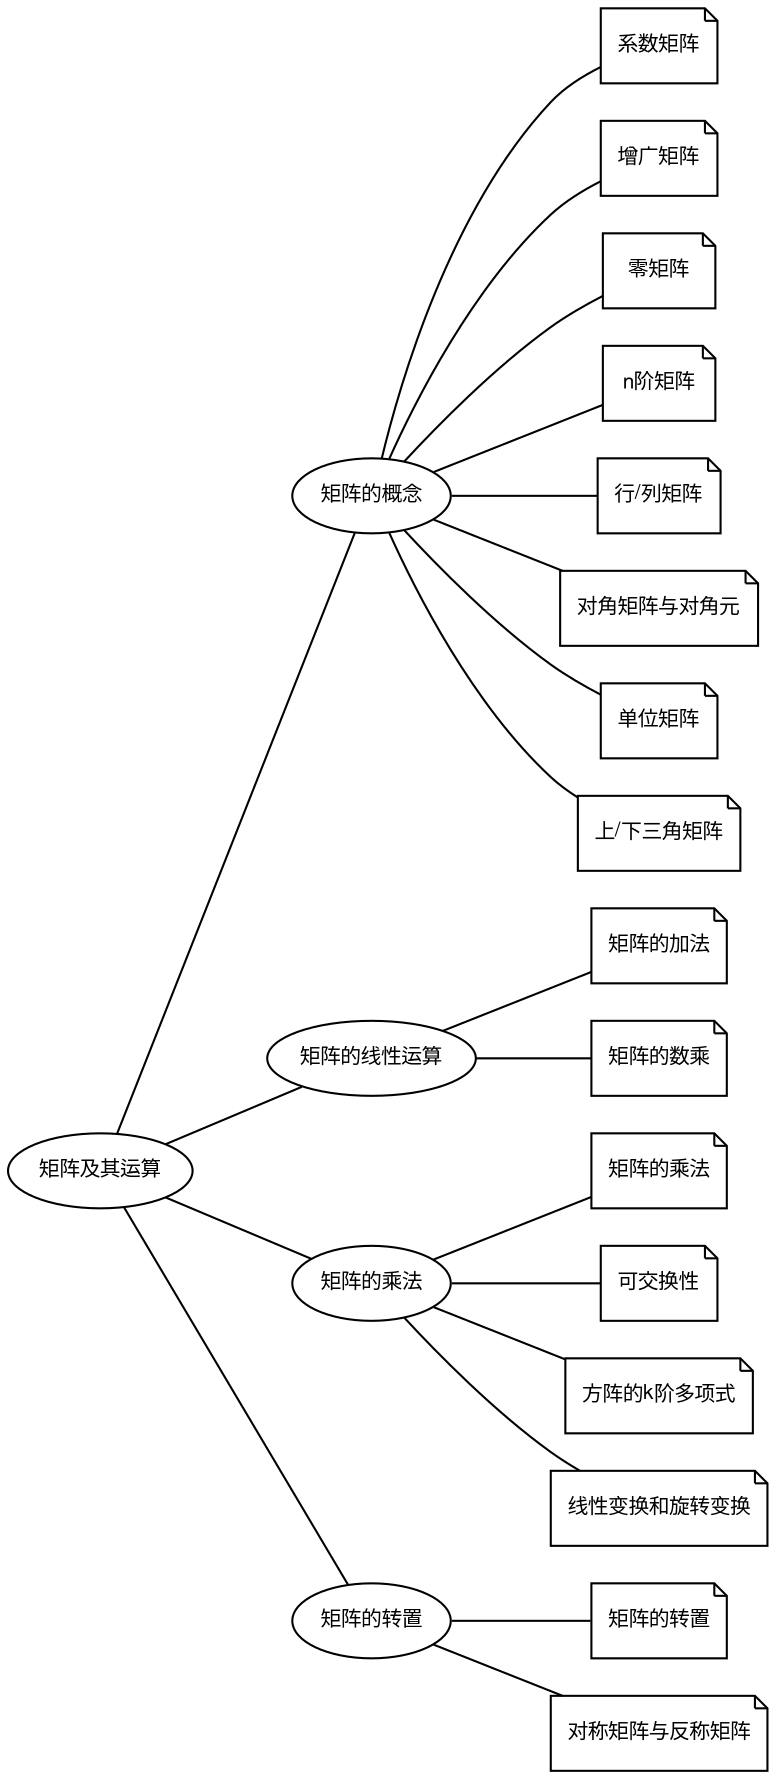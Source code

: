 graph g {
    fontname="Helvetica,Arial,sans-serif"
    node [fontname="Helvetica,Arial,sans-serif"]
    edge [fontname="Helvetica,Arial,sans-serif"]
    rankdir="LR"
    node [fontsize=10, height=0.5]
    edge [arrowhead=none, weight=50,constraint=true,weight=1000]
    "title" [ label="矩阵及其运算" ]
    "title1" [ label="矩阵的概念" ]
    "title" -- "title1"
    "note1.1" [ label="系数矩阵", shape = "note" ]
    "note1.2" [ label="增广矩阵", shape = "note" ]
    "note1.3" [ label="零矩阵", shape = "note" ]
    "note1.4" [ label="n阶矩阵", shape = "note" ]
    "note1.5" [ label="行/列矩阵", shape = "note" ]
    "note1.6" [ label="对角矩阵与对角元", shape = "note" ]
    "note1.7" [ label="单位矩阵", shape = "note" ]
    "note1.8" [ label="上/下三角矩阵", shape = "note" ]
    "title1" -- "note1.1"
    "title1" -- "note1.2"
    "title1" -- "note1.3"
    "title1" -- "note1.4"
    "title1" -- "note1.5"
    "title1" -- "note1.6"
    "title1" -- "note1.7"
    "title1" -- "note1.8"
    "title2" [ label="矩阵的线性运算" ]
    "title" -- "title2"
    "note2.1" [ label="矩阵的加法", shape = "note" ]
    "note2.2" [ label="矩阵的数乘", shape = "note" ]
    "title2" -- "note2.1"
    "title2" -- "note2.2"
    "title3" [ label="矩阵的乘法" ]
    "title" -- "title3"
    "note3.1" [ label="矩阵的乘法", shape = "note" ]
    "note3.2" [ label="可交换性", shape = "note" ]
    "note3.3" [ label="方阵的k阶多项式", shape = "note" ]
    "note3.4" [ label="线性变换和旋转变换", shape = "note" ]
    "title3" -- "note3.1"
    "title3" -- "note3.2"
    "title3" -- "note3.3"
    "title3" -- "note3.4"
    "title4" [ label="矩阵的转置" ]
    "title" -- "title4"
    "note4.1" [ label="矩阵的转置", shape = "note" ]
    "note4.2" [ label="对称矩阵与反称矩阵", shape = "note" ]
    "title4" -- "note4.1"
    "title4" -- "note4.2"
}
